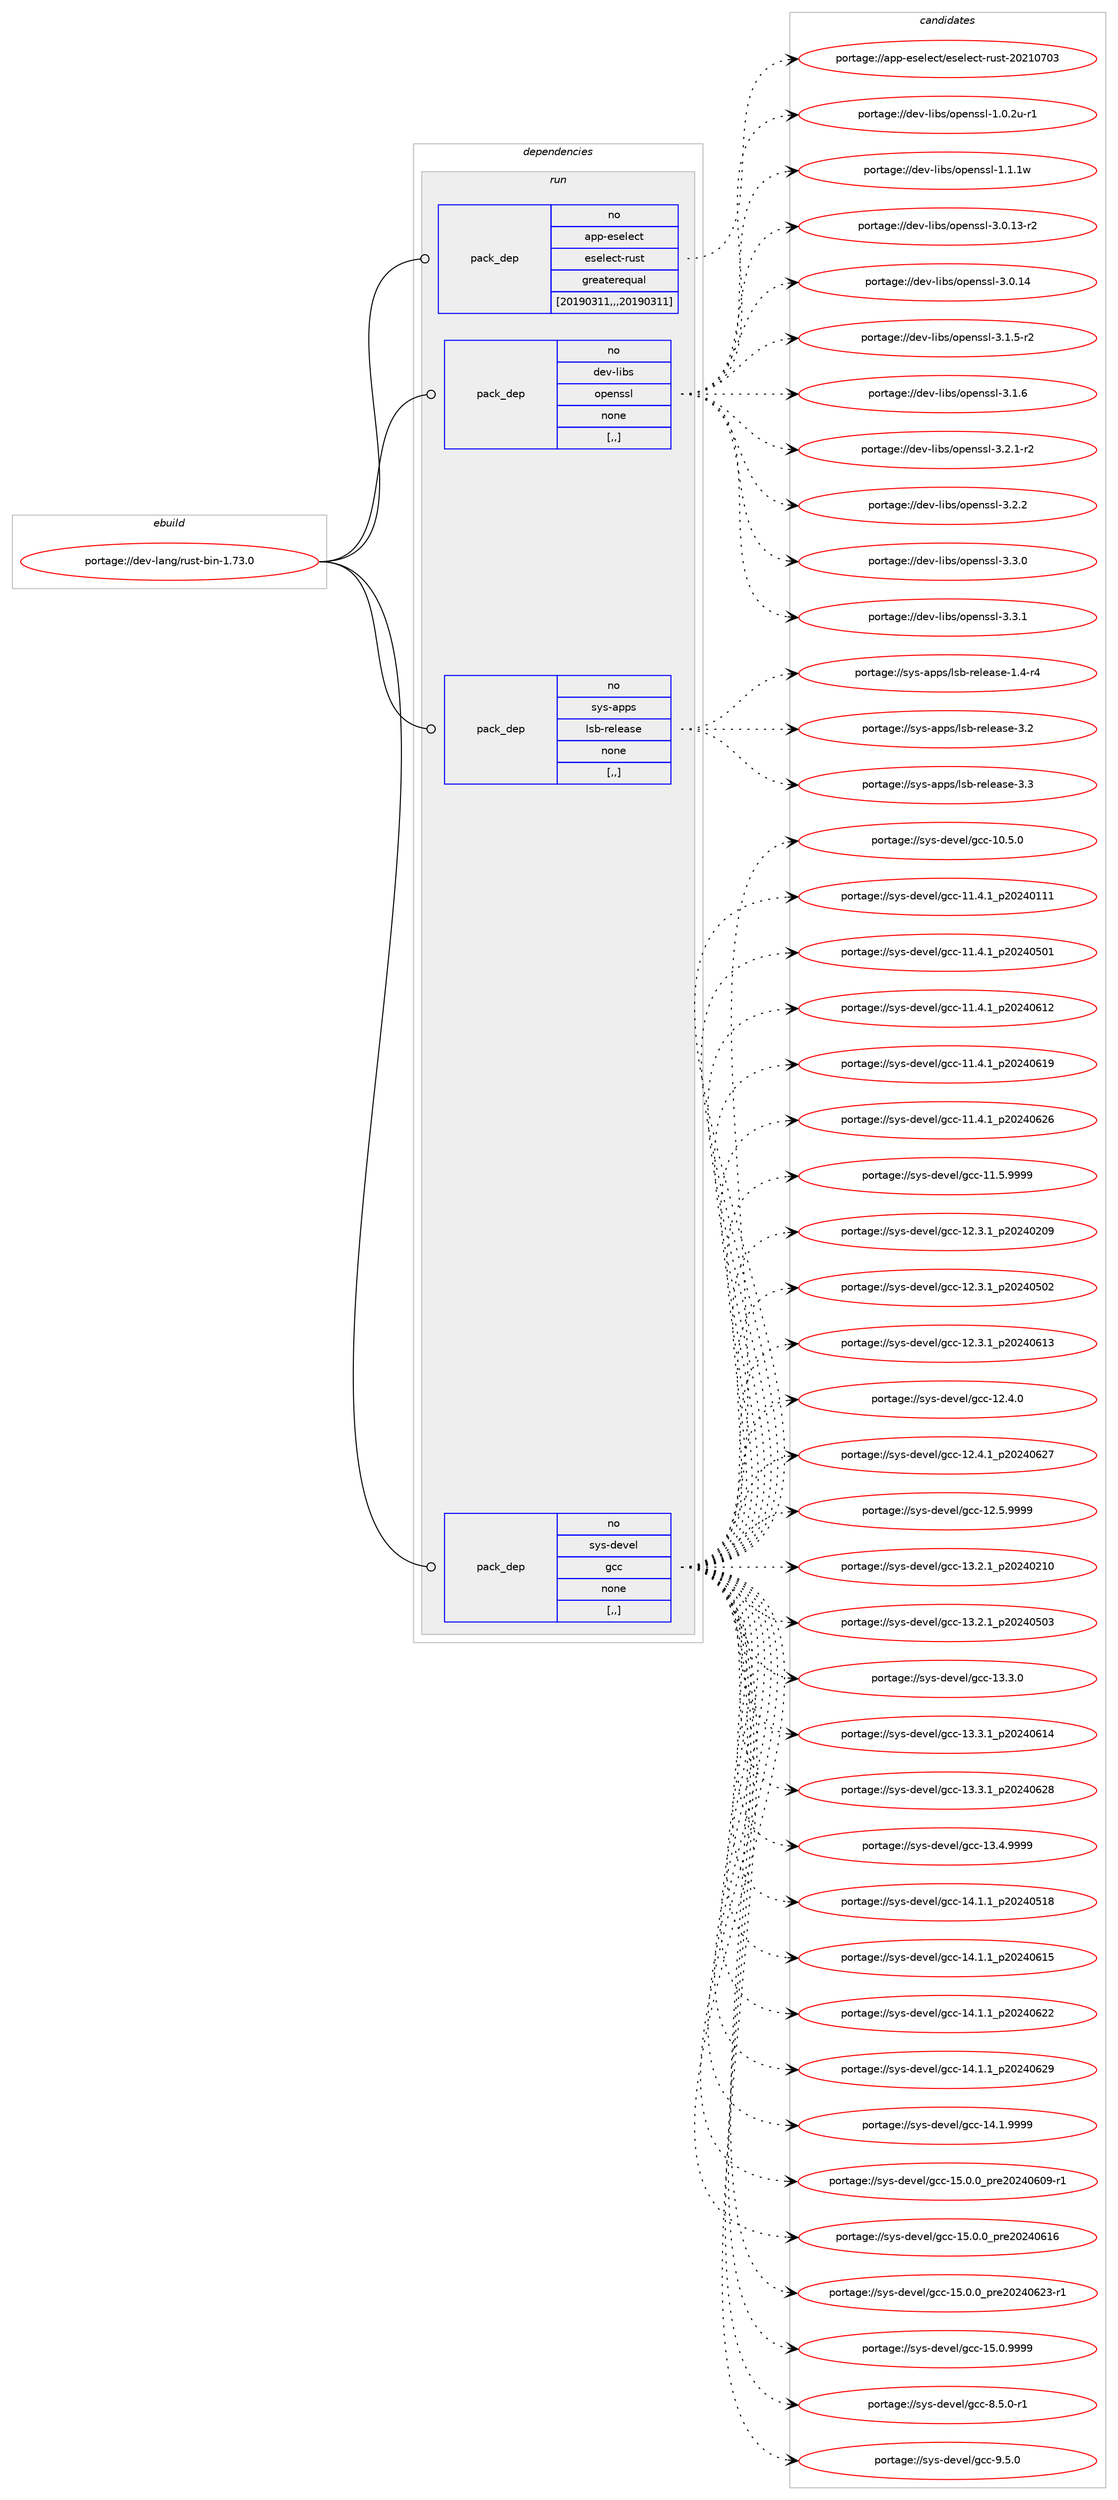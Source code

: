 digraph prolog {

# *************
# Graph options
# *************

newrank=true;
concentrate=true;
compound=true;
graph [rankdir=LR,fontname=Helvetica,fontsize=10,ranksep=1.5];#, ranksep=2.5, nodesep=0.2];
edge  [arrowhead=vee];
node  [fontname=Helvetica,fontsize=10];

# **********
# The ebuild
# **********

subgraph cluster_leftcol {
color=gray;
rank=same;
label=<<i>ebuild</i>>;
id [label="portage://dev-lang/rust-bin-1.73.0", color=red, width=4, href="../dev-lang/rust-bin-1.73.0.svg"];
}

# ****************
# The dependencies
# ****************

subgraph cluster_midcol {
color=gray;
label=<<i>dependencies</i>>;
subgraph cluster_compile {
fillcolor="#eeeeee";
style=filled;
label=<<i>compile</i>>;
}
subgraph cluster_compileandrun {
fillcolor="#eeeeee";
style=filled;
label=<<i>compile and run</i>>;
}
subgraph cluster_run {
fillcolor="#eeeeee";
style=filled;
label=<<i>run</i>>;
subgraph pack76853 {
dependency102637 [label=<<TABLE BORDER="0" CELLBORDER="1" CELLSPACING="0" CELLPADDING="4" WIDTH="220"><TR><TD ROWSPAN="6" CELLPADDING="30">pack_dep</TD></TR><TR><TD WIDTH="110">no</TD></TR><TR><TD>app-eselect</TD></TR><TR><TD>eselect-rust</TD></TR><TR><TD>greaterequal</TD></TR><TR><TD>[20190311,,,20190311]</TD></TR></TABLE>>, shape=none, color=blue];
}
id:e -> dependency102637:w [weight=20,style="solid",arrowhead="odot"];
subgraph pack76854 {
dependency102638 [label=<<TABLE BORDER="0" CELLBORDER="1" CELLSPACING="0" CELLPADDING="4" WIDTH="220"><TR><TD ROWSPAN="6" CELLPADDING="30">pack_dep</TD></TR><TR><TD WIDTH="110">no</TD></TR><TR><TD>dev-libs</TD></TR><TR><TD>openssl</TD></TR><TR><TD>none</TD></TR><TR><TD>[,,]</TD></TR></TABLE>>, shape=none, color=blue];
}
id:e -> dependency102638:w [weight=20,style="solid",arrowhead="odot"];
subgraph pack76855 {
dependency102639 [label=<<TABLE BORDER="0" CELLBORDER="1" CELLSPACING="0" CELLPADDING="4" WIDTH="220"><TR><TD ROWSPAN="6" CELLPADDING="30">pack_dep</TD></TR><TR><TD WIDTH="110">no</TD></TR><TR><TD>sys-apps</TD></TR><TR><TD>lsb-release</TD></TR><TR><TD>none</TD></TR><TR><TD>[,,]</TD></TR></TABLE>>, shape=none, color=blue];
}
id:e -> dependency102639:w [weight=20,style="solid",arrowhead="odot"];
subgraph pack76856 {
dependency102640 [label=<<TABLE BORDER="0" CELLBORDER="1" CELLSPACING="0" CELLPADDING="4" WIDTH="220"><TR><TD ROWSPAN="6" CELLPADDING="30">pack_dep</TD></TR><TR><TD WIDTH="110">no</TD></TR><TR><TD>sys-devel</TD></TR><TR><TD>gcc</TD></TR><TR><TD>none</TD></TR><TR><TD>[,,]</TD></TR></TABLE>>, shape=none, color=blue];
}
id:e -> dependency102640:w [weight=20,style="solid",arrowhead="odot"];
}
}

# **************
# The candidates
# **************

subgraph cluster_choices {
rank=same;
color=gray;
label=<<i>candidates</i>>;

subgraph choice76853 {
color=black;
nodesep=1;
choice971121124510111510110810199116471011151011081019911645114117115116455048504948554851 [label="portage://app-eselect/eselect-rust-20210703", color=red, width=4,href="../app-eselect/eselect-rust-20210703.svg"];
dependency102637:e -> choice971121124510111510110810199116471011151011081019911645114117115116455048504948554851:w [style=dotted,weight="100"];
}
subgraph choice76854 {
color=black;
nodesep=1;
choice1001011184510810598115471111121011101151151084549464846501174511449 [label="portage://dev-libs/openssl-1.0.2u-r1", color=red, width=4,href="../dev-libs/openssl-1.0.2u-r1.svg"];
choice100101118451081059811547111112101110115115108454946494649119 [label="portage://dev-libs/openssl-1.1.1w", color=red, width=4,href="../dev-libs/openssl-1.1.1w.svg"];
choice100101118451081059811547111112101110115115108455146484649514511450 [label="portage://dev-libs/openssl-3.0.13-r2", color=red, width=4,href="../dev-libs/openssl-3.0.13-r2.svg"];
choice10010111845108105981154711111210111011511510845514648464952 [label="portage://dev-libs/openssl-3.0.14", color=red, width=4,href="../dev-libs/openssl-3.0.14.svg"];
choice1001011184510810598115471111121011101151151084551464946534511450 [label="portage://dev-libs/openssl-3.1.5-r2", color=red, width=4,href="../dev-libs/openssl-3.1.5-r2.svg"];
choice100101118451081059811547111112101110115115108455146494654 [label="portage://dev-libs/openssl-3.1.6", color=red, width=4,href="../dev-libs/openssl-3.1.6.svg"];
choice1001011184510810598115471111121011101151151084551465046494511450 [label="portage://dev-libs/openssl-3.2.1-r2", color=red, width=4,href="../dev-libs/openssl-3.2.1-r2.svg"];
choice100101118451081059811547111112101110115115108455146504650 [label="portage://dev-libs/openssl-3.2.2", color=red, width=4,href="../dev-libs/openssl-3.2.2.svg"];
choice100101118451081059811547111112101110115115108455146514648 [label="portage://dev-libs/openssl-3.3.0", color=red, width=4,href="../dev-libs/openssl-3.3.0.svg"];
choice100101118451081059811547111112101110115115108455146514649 [label="portage://dev-libs/openssl-3.3.1", color=red, width=4,href="../dev-libs/openssl-3.3.1.svg"];
dependency102638:e -> choice1001011184510810598115471111121011101151151084549464846501174511449:w [style=dotted,weight="100"];
dependency102638:e -> choice100101118451081059811547111112101110115115108454946494649119:w [style=dotted,weight="100"];
dependency102638:e -> choice100101118451081059811547111112101110115115108455146484649514511450:w [style=dotted,weight="100"];
dependency102638:e -> choice10010111845108105981154711111210111011511510845514648464952:w [style=dotted,weight="100"];
dependency102638:e -> choice1001011184510810598115471111121011101151151084551464946534511450:w [style=dotted,weight="100"];
dependency102638:e -> choice100101118451081059811547111112101110115115108455146494654:w [style=dotted,weight="100"];
dependency102638:e -> choice1001011184510810598115471111121011101151151084551465046494511450:w [style=dotted,weight="100"];
dependency102638:e -> choice100101118451081059811547111112101110115115108455146504650:w [style=dotted,weight="100"];
dependency102638:e -> choice100101118451081059811547111112101110115115108455146514648:w [style=dotted,weight="100"];
dependency102638:e -> choice100101118451081059811547111112101110115115108455146514649:w [style=dotted,weight="100"];
}
subgraph choice76855 {
color=black;
nodesep=1;
choice115121115459711211211547108115984511410110810197115101454946524511452 [label="portage://sys-apps/lsb-release-1.4-r4", color=red, width=4,href="../sys-apps/lsb-release-1.4-r4.svg"];
choice11512111545971121121154710811598451141011081019711510145514650 [label="portage://sys-apps/lsb-release-3.2", color=red, width=4,href="../sys-apps/lsb-release-3.2.svg"];
choice11512111545971121121154710811598451141011081019711510145514651 [label="portage://sys-apps/lsb-release-3.3", color=red, width=4,href="../sys-apps/lsb-release-3.3.svg"];
dependency102639:e -> choice115121115459711211211547108115984511410110810197115101454946524511452:w [style=dotted,weight="100"];
dependency102639:e -> choice11512111545971121121154710811598451141011081019711510145514650:w [style=dotted,weight="100"];
dependency102639:e -> choice11512111545971121121154710811598451141011081019711510145514651:w [style=dotted,weight="100"];
}
subgraph choice76856 {
color=black;
nodesep=1;
choice1151211154510010111810110847103999945494846534648 [label="portage://sys-devel/gcc-10.5.0", color=red, width=4,href="../sys-devel/gcc-10.5.0.svg"];
choice1151211154510010111810110847103999945494946524649951125048505248494949 [label="portage://sys-devel/gcc-11.4.1_p20240111", color=red, width=4,href="../sys-devel/gcc-11.4.1_p20240111.svg"];
choice1151211154510010111810110847103999945494946524649951125048505248534849 [label="portage://sys-devel/gcc-11.4.1_p20240501", color=red, width=4,href="../sys-devel/gcc-11.4.1_p20240501.svg"];
choice1151211154510010111810110847103999945494946524649951125048505248544950 [label="portage://sys-devel/gcc-11.4.1_p20240612", color=red, width=4,href="../sys-devel/gcc-11.4.1_p20240612.svg"];
choice1151211154510010111810110847103999945494946524649951125048505248544957 [label="portage://sys-devel/gcc-11.4.1_p20240619", color=red, width=4,href="../sys-devel/gcc-11.4.1_p20240619.svg"];
choice1151211154510010111810110847103999945494946524649951125048505248545054 [label="portage://sys-devel/gcc-11.4.1_p20240626", color=red, width=4,href="../sys-devel/gcc-11.4.1_p20240626.svg"];
choice1151211154510010111810110847103999945494946534657575757 [label="portage://sys-devel/gcc-11.5.9999", color=red, width=4,href="../sys-devel/gcc-11.5.9999.svg"];
choice1151211154510010111810110847103999945495046514649951125048505248504857 [label="portage://sys-devel/gcc-12.3.1_p20240209", color=red, width=4,href="../sys-devel/gcc-12.3.1_p20240209.svg"];
choice1151211154510010111810110847103999945495046514649951125048505248534850 [label="portage://sys-devel/gcc-12.3.1_p20240502", color=red, width=4,href="../sys-devel/gcc-12.3.1_p20240502.svg"];
choice1151211154510010111810110847103999945495046514649951125048505248544951 [label="portage://sys-devel/gcc-12.3.1_p20240613", color=red, width=4,href="../sys-devel/gcc-12.3.1_p20240613.svg"];
choice1151211154510010111810110847103999945495046524648 [label="portage://sys-devel/gcc-12.4.0", color=red, width=4,href="../sys-devel/gcc-12.4.0.svg"];
choice1151211154510010111810110847103999945495046524649951125048505248545055 [label="portage://sys-devel/gcc-12.4.1_p20240627", color=red, width=4,href="../sys-devel/gcc-12.4.1_p20240627.svg"];
choice1151211154510010111810110847103999945495046534657575757 [label="portage://sys-devel/gcc-12.5.9999", color=red, width=4,href="../sys-devel/gcc-12.5.9999.svg"];
choice1151211154510010111810110847103999945495146504649951125048505248504948 [label="portage://sys-devel/gcc-13.2.1_p20240210", color=red, width=4,href="../sys-devel/gcc-13.2.1_p20240210.svg"];
choice1151211154510010111810110847103999945495146504649951125048505248534851 [label="portage://sys-devel/gcc-13.2.1_p20240503", color=red, width=4,href="../sys-devel/gcc-13.2.1_p20240503.svg"];
choice1151211154510010111810110847103999945495146514648 [label="portage://sys-devel/gcc-13.3.0", color=red, width=4,href="../sys-devel/gcc-13.3.0.svg"];
choice1151211154510010111810110847103999945495146514649951125048505248544952 [label="portage://sys-devel/gcc-13.3.1_p20240614", color=red, width=4,href="../sys-devel/gcc-13.3.1_p20240614.svg"];
choice1151211154510010111810110847103999945495146514649951125048505248545056 [label="portage://sys-devel/gcc-13.3.1_p20240628", color=red, width=4,href="../sys-devel/gcc-13.3.1_p20240628.svg"];
choice1151211154510010111810110847103999945495146524657575757 [label="portage://sys-devel/gcc-13.4.9999", color=red, width=4,href="../sys-devel/gcc-13.4.9999.svg"];
choice1151211154510010111810110847103999945495246494649951125048505248534956 [label="portage://sys-devel/gcc-14.1.1_p20240518", color=red, width=4,href="../sys-devel/gcc-14.1.1_p20240518.svg"];
choice1151211154510010111810110847103999945495246494649951125048505248544953 [label="portage://sys-devel/gcc-14.1.1_p20240615", color=red, width=4,href="../sys-devel/gcc-14.1.1_p20240615.svg"];
choice1151211154510010111810110847103999945495246494649951125048505248545050 [label="portage://sys-devel/gcc-14.1.1_p20240622", color=red, width=4,href="../sys-devel/gcc-14.1.1_p20240622.svg"];
choice1151211154510010111810110847103999945495246494649951125048505248545057 [label="portage://sys-devel/gcc-14.1.1_p20240629", color=red, width=4,href="../sys-devel/gcc-14.1.1_p20240629.svg"];
choice1151211154510010111810110847103999945495246494657575757 [label="portage://sys-devel/gcc-14.1.9999", color=red, width=4,href="../sys-devel/gcc-14.1.9999.svg"];
choice11512111545100101118101108471039999454953464846489511211410150485052485448574511449 [label="portage://sys-devel/gcc-15.0.0_pre20240609-r1", color=red, width=4,href="../sys-devel/gcc-15.0.0_pre20240609-r1.svg"];
choice1151211154510010111810110847103999945495346484648951121141015048505248544954 [label="portage://sys-devel/gcc-15.0.0_pre20240616", color=red, width=4,href="../sys-devel/gcc-15.0.0_pre20240616.svg"];
choice11512111545100101118101108471039999454953464846489511211410150485052485450514511449 [label="portage://sys-devel/gcc-15.0.0_pre20240623-r1", color=red, width=4,href="../sys-devel/gcc-15.0.0_pre20240623-r1.svg"];
choice1151211154510010111810110847103999945495346484657575757 [label="portage://sys-devel/gcc-15.0.9999", color=red, width=4,href="../sys-devel/gcc-15.0.9999.svg"];
choice115121115451001011181011084710399994556465346484511449 [label="portage://sys-devel/gcc-8.5.0-r1", color=red, width=4,href="../sys-devel/gcc-8.5.0-r1.svg"];
choice11512111545100101118101108471039999455746534648 [label="portage://sys-devel/gcc-9.5.0", color=red, width=4,href="../sys-devel/gcc-9.5.0.svg"];
dependency102640:e -> choice1151211154510010111810110847103999945494846534648:w [style=dotted,weight="100"];
dependency102640:e -> choice1151211154510010111810110847103999945494946524649951125048505248494949:w [style=dotted,weight="100"];
dependency102640:e -> choice1151211154510010111810110847103999945494946524649951125048505248534849:w [style=dotted,weight="100"];
dependency102640:e -> choice1151211154510010111810110847103999945494946524649951125048505248544950:w [style=dotted,weight="100"];
dependency102640:e -> choice1151211154510010111810110847103999945494946524649951125048505248544957:w [style=dotted,weight="100"];
dependency102640:e -> choice1151211154510010111810110847103999945494946524649951125048505248545054:w [style=dotted,weight="100"];
dependency102640:e -> choice1151211154510010111810110847103999945494946534657575757:w [style=dotted,weight="100"];
dependency102640:e -> choice1151211154510010111810110847103999945495046514649951125048505248504857:w [style=dotted,weight="100"];
dependency102640:e -> choice1151211154510010111810110847103999945495046514649951125048505248534850:w [style=dotted,weight="100"];
dependency102640:e -> choice1151211154510010111810110847103999945495046514649951125048505248544951:w [style=dotted,weight="100"];
dependency102640:e -> choice1151211154510010111810110847103999945495046524648:w [style=dotted,weight="100"];
dependency102640:e -> choice1151211154510010111810110847103999945495046524649951125048505248545055:w [style=dotted,weight="100"];
dependency102640:e -> choice1151211154510010111810110847103999945495046534657575757:w [style=dotted,weight="100"];
dependency102640:e -> choice1151211154510010111810110847103999945495146504649951125048505248504948:w [style=dotted,weight="100"];
dependency102640:e -> choice1151211154510010111810110847103999945495146504649951125048505248534851:w [style=dotted,weight="100"];
dependency102640:e -> choice1151211154510010111810110847103999945495146514648:w [style=dotted,weight="100"];
dependency102640:e -> choice1151211154510010111810110847103999945495146514649951125048505248544952:w [style=dotted,weight="100"];
dependency102640:e -> choice1151211154510010111810110847103999945495146514649951125048505248545056:w [style=dotted,weight="100"];
dependency102640:e -> choice1151211154510010111810110847103999945495146524657575757:w [style=dotted,weight="100"];
dependency102640:e -> choice1151211154510010111810110847103999945495246494649951125048505248534956:w [style=dotted,weight="100"];
dependency102640:e -> choice1151211154510010111810110847103999945495246494649951125048505248544953:w [style=dotted,weight="100"];
dependency102640:e -> choice1151211154510010111810110847103999945495246494649951125048505248545050:w [style=dotted,weight="100"];
dependency102640:e -> choice1151211154510010111810110847103999945495246494649951125048505248545057:w [style=dotted,weight="100"];
dependency102640:e -> choice1151211154510010111810110847103999945495246494657575757:w [style=dotted,weight="100"];
dependency102640:e -> choice11512111545100101118101108471039999454953464846489511211410150485052485448574511449:w [style=dotted,weight="100"];
dependency102640:e -> choice1151211154510010111810110847103999945495346484648951121141015048505248544954:w [style=dotted,weight="100"];
dependency102640:e -> choice11512111545100101118101108471039999454953464846489511211410150485052485450514511449:w [style=dotted,weight="100"];
dependency102640:e -> choice1151211154510010111810110847103999945495346484657575757:w [style=dotted,weight="100"];
dependency102640:e -> choice115121115451001011181011084710399994556465346484511449:w [style=dotted,weight="100"];
dependency102640:e -> choice11512111545100101118101108471039999455746534648:w [style=dotted,weight="100"];
}
}

}
